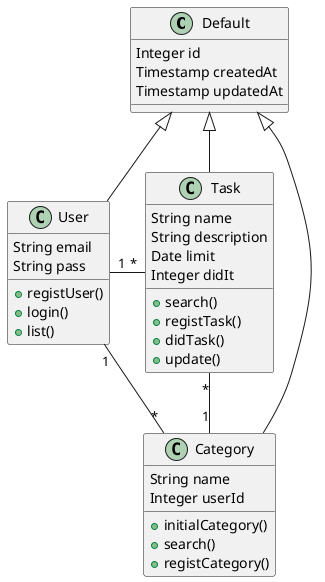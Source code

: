 @startuml

class Default {
    Integer id
    Timestamp createdAt
    Timestamp updatedAt
}

class User {
    String email
    String pass

    + registUser()
    + login()
    + list()
}

class Task {
    String name
    String description
    Date limit
    Integer didIt

    + search()
    + registTask()
    + didTask()
    + update()
}

class Category {
    String name
    Integer userId

    + initialCategory()
    + search()
    + registCategory()
}

Default <|-- User
Default <|-- Task
Default <|-- Category

User "1"-"*" Task
Task "*"-"1" Category
User "1"--"*" Category


@enduml
